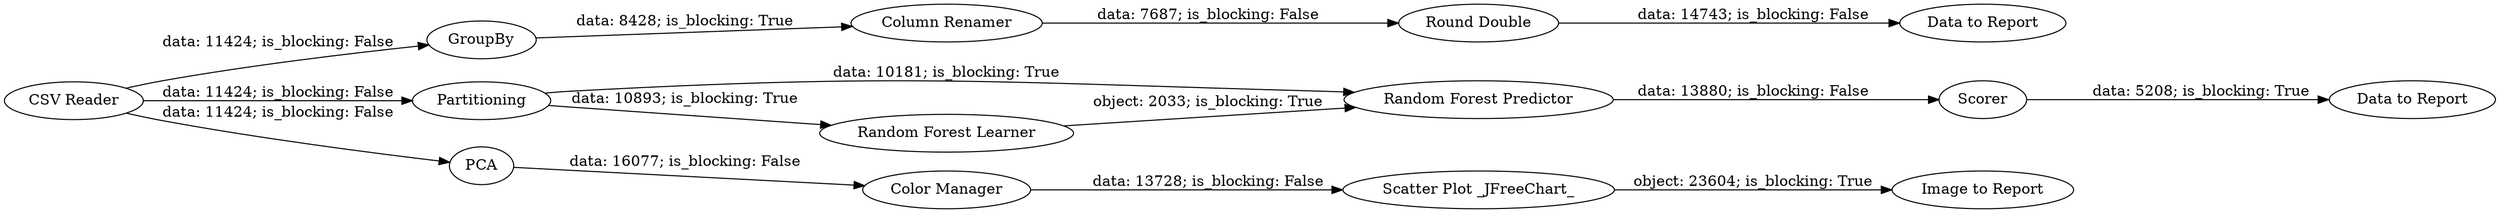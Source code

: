 digraph {
	"8017338190696659298_19" [label=GroupBy]
	"8017338190696659298_11" [label="Data to Report"]
	"8017338190696659298_17" [label="Scatter Plot _JFreeChart_"]
	"8017338190696659298_21" [label="Round Double"]
	"8017338190696659298_20" [label="Column Renamer"]
	"8017338190696659298_9" [label="Random Forest Predictor"]
	"8017338190696659298_5" [label=Partitioning]
	"8017338190696659298_10" [label=Scorer]
	"8017338190696659298_13" [label=PCA]
	"8017338190696659298_8" [label="Random Forest Learner"]
	"8017338190696659298_1" [label="CSV Reader"]
	"8017338190696659298_18" [label="Data to Report"]
	"8017338190696659298_15" [label="Color Manager"]
	"8017338190696659298_12" [label="Image to Report"]
	"8017338190696659298_5" -> "8017338190696659298_8" [label="data: 10893; is_blocking: True"]
	"8017338190696659298_19" -> "8017338190696659298_20" [label="data: 8428; is_blocking: True"]
	"8017338190696659298_15" -> "8017338190696659298_17" [label="data: 13728; is_blocking: False"]
	"8017338190696659298_1" -> "8017338190696659298_19" [label="data: 11424; is_blocking: False"]
	"8017338190696659298_1" -> "8017338190696659298_5" [label="data: 11424; is_blocking: False"]
	"8017338190696659298_9" -> "8017338190696659298_10" [label="data: 13880; is_blocking: False"]
	"8017338190696659298_10" -> "8017338190696659298_18" [label="data: 5208; is_blocking: True"]
	"8017338190696659298_21" -> "8017338190696659298_11" [label="data: 14743; is_blocking: False"]
	"8017338190696659298_1" -> "8017338190696659298_13" [label="data: 11424; is_blocking: False"]
	"8017338190696659298_20" -> "8017338190696659298_21" [label="data: 7687; is_blocking: False"]
	"8017338190696659298_8" -> "8017338190696659298_9" [label="object: 2033; is_blocking: True"]
	"8017338190696659298_5" -> "8017338190696659298_9" [label="data: 10181; is_blocking: True"]
	"8017338190696659298_13" -> "8017338190696659298_15" [label="data: 16077; is_blocking: False"]
	"8017338190696659298_17" -> "8017338190696659298_12" [label="object: 23604; is_blocking: True"]
	rankdir=LR
}
